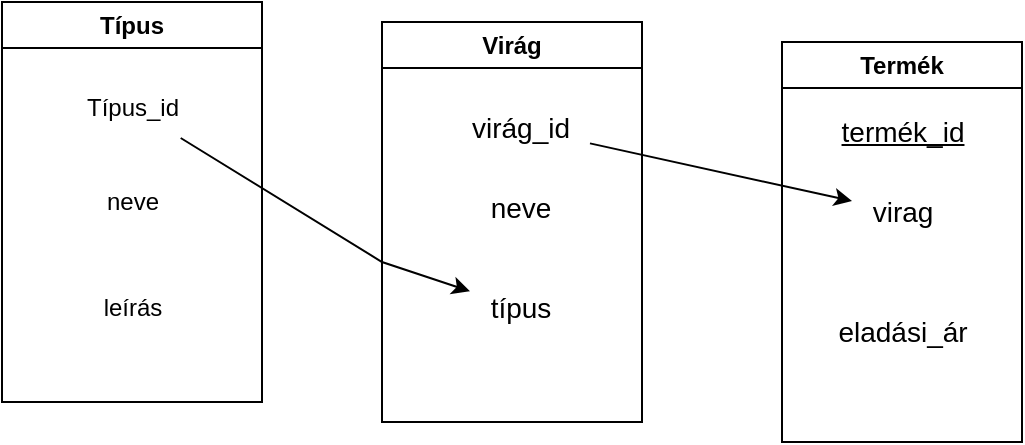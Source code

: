 <mxfile version="21.8.2" type="device">
  <diagram id="C5RBs43oDa-KdzZeNtuy" name="Page-1">
    <mxGraphModel dx="989" dy="530" grid="1" gridSize="10" guides="1" tooltips="1" connect="1" arrows="1" fold="1" page="1" pageScale="1" pageWidth="827" pageHeight="1169" math="0" shadow="0">
      <root>
        <mxCell id="WIyWlLk6GJQsqaUBKTNV-0" />
        <mxCell id="WIyWlLk6GJQsqaUBKTNV-1" parent="WIyWlLk6GJQsqaUBKTNV-0" />
        <mxCell id="CH2sOMXM6oVnG1J7-m-L-0" value="Termék" style="swimlane;whiteSpace=wrap;html=1;" vertex="1" parent="WIyWlLk6GJQsqaUBKTNV-1">
          <mxGeometry x="400" y="80" width="120" height="200" as="geometry" />
        </mxCell>
        <mxCell id="CH2sOMXM6oVnG1J7-m-L-2" value="&lt;u&gt;&lt;font style=&quot;font-size: 14px;&quot;&gt;termék_id&lt;/font&gt;&lt;/u&gt;" style="text;html=1;align=center;verticalAlign=middle;resizable=0;points=[];autosize=1;strokeColor=none;fillColor=none;" vertex="1" parent="CH2sOMXM6oVnG1J7-m-L-0">
          <mxGeometry x="20" y="30" width="80" height="30" as="geometry" />
        </mxCell>
        <mxCell id="CH2sOMXM6oVnG1J7-m-L-3" value="&lt;font style=&quot;font-size: 14px;&quot;&gt;virag&lt;/font&gt;" style="text;html=1;align=center;verticalAlign=middle;resizable=0;points=[];autosize=1;strokeColor=none;fillColor=none;" vertex="1" parent="CH2sOMXM6oVnG1J7-m-L-0">
          <mxGeometry x="35" y="70" width="50" height="30" as="geometry" />
        </mxCell>
        <mxCell id="CH2sOMXM6oVnG1J7-m-L-4" value="&lt;font style=&quot;font-size: 14px;&quot;&gt;eladási_ár&lt;/font&gt;" style="text;html=1;align=center;verticalAlign=middle;resizable=0;points=[];autosize=1;strokeColor=none;fillColor=none;" vertex="1" parent="CH2sOMXM6oVnG1J7-m-L-0">
          <mxGeometry x="15" y="130" width="90" height="30" as="geometry" />
        </mxCell>
        <mxCell id="CH2sOMXM6oVnG1J7-m-L-9" value="Virág" style="swimlane;whiteSpace=wrap;html=1;" vertex="1" parent="WIyWlLk6GJQsqaUBKTNV-1">
          <mxGeometry x="200" y="70" width="130" height="200" as="geometry" />
        </mxCell>
        <mxCell id="CH2sOMXM6oVnG1J7-m-L-10" value="&lt;font style=&quot;font-size: 14px;&quot;&gt;virág_id&lt;/font&gt;" style="text;html=1;align=center;verticalAlign=middle;resizable=0;points=[];autosize=1;strokeColor=none;fillColor=none;" vertex="1" parent="CH2sOMXM6oVnG1J7-m-L-9">
          <mxGeometry x="34" y="38" width="70" height="30" as="geometry" />
        </mxCell>
        <mxCell id="CH2sOMXM6oVnG1J7-m-L-12" value="&lt;font style=&quot;font-size: 14px;&quot;&gt;neve&lt;/font&gt;" style="text;html=1;align=center;verticalAlign=middle;resizable=0;points=[];autosize=1;strokeColor=none;fillColor=none;" vertex="1" parent="CH2sOMXM6oVnG1J7-m-L-9">
          <mxGeometry x="44" y="78" width="50" height="30" as="geometry" />
        </mxCell>
        <mxCell id="CH2sOMXM6oVnG1J7-m-L-13" value="&lt;font style=&quot;font-size: 14px;&quot;&gt;típus&lt;/font&gt;" style="text;html=1;align=center;verticalAlign=middle;resizable=0;points=[];autosize=1;strokeColor=none;fillColor=none;" vertex="1" parent="CH2sOMXM6oVnG1J7-m-L-9">
          <mxGeometry x="44" y="128" width="50" height="30" as="geometry" />
        </mxCell>
        <mxCell id="CH2sOMXM6oVnG1J7-m-L-14" value="Típus" style="swimlane;whiteSpace=wrap;html=1;" vertex="1" parent="WIyWlLk6GJQsqaUBKTNV-1">
          <mxGeometry x="10" y="60" width="130" height="200" as="geometry" />
        </mxCell>
        <mxCell id="CH2sOMXM6oVnG1J7-m-L-15" value="Típus_id" style="text;html=1;align=center;verticalAlign=middle;resizable=0;points=[];autosize=1;strokeColor=none;fillColor=none;" vertex="1" parent="CH2sOMXM6oVnG1J7-m-L-14">
          <mxGeometry x="30" y="38" width="70" height="30" as="geometry" />
        </mxCell>
        <mxCell id="CH2sOMXM6oVnG1J7-m-L-16" value="neve" style="text;html=1;align=center;verticalAlign=middle;resizable=0;points=[];autosize=1;strokeColor=none;fillColor=none;" vertex="1" parent="CH2sOMXM6oVnG1J7-m-L-14">
          <mxGeometry x="40" y="85" width="50" height="30" as="geometry" />
        </mxCell>
        <mxCell id="CH2sOMXM6oVnG1J7-m-L-17" value="leírás" style="text;html=1;align=center;verticalAlign=middle;resizable=0;points=[];autosize=1;strokeColor=none;fillColor=none;" vertex="1" parent="CH2sOMXM6oVnG1J7-m-L-14">
          <mxGeometry x="40" y="138" width="50" height="30" as="geometry" />
        </mxCell>
        <mxCell id="CH2sOMXM6oVnG1J7-m-L-18" value="" style="endArrow=classic;html=1;rounded=0;" edge="1" parent="WIyWlLk6GJQsqaUBKTNV-1" source="CH2sOMXM6oVnG1J7-m-L-15" target="CH2sOMXM6oVnG1J7-m-L-13">
          <mxGeometry width="50" height="50" relative="1" as="geometry">
            <mxPoint x="150" y="180" as="sourcePoint" />
            <mxPoint x="170" y="170" as="targetPoint" />
            <Array as="points">
              <mxPoint x="200" y="190" />
            </Array>
          </mxGeometry>
        </mxCell>
        <mxCell id="CH2sOMXM6oVnG1J7-m-L-20" value="" style="endArrow=classic;html=1;rounded=0;" edge="1" parent="WIyWlLk6GJQsqaUBKTNV-1" source="CH2sOMXM6oVnG1J7-m-L-10" target="CH2sOMXM6oVnG1J7-m-L-3">
          <mxGeometry width="50" height="50" relative="1" as="geometry">
            <mxPoint x="420" y="330" as="sourcePoint" />
            <mxPoint x="470" y="280" as="targetPoint" />
          </mxGeometry>
        </mxCell>
      </root>
    </mxGraphModel>
  </diagram>
</mxfile>
